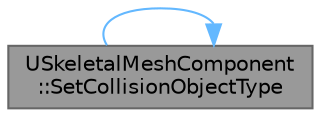 digraph "USkeletalMeshComponent::SetCollisionObjectType"
{
 // INTERACTIVE_SVG=YES
 // LATEX_PDF_SIZE
  bgcolor="transparent";
  edge [fontname=Helvetica,fontsize=10,labelfontname=Helvetica,labelfontsize=10];
  node [fontname=Helvetica,fontsize=10,shape=box,height=0.2,width=0.4];
  rankdir="RL";
  Node1 [id="Node000001",label="USkeletalMeshComponent\l::SetCollisionObjectType",height=0.2,width=0.4,color="gray40", fillcolor="grey60", style="filled", fontcolor="black",tooltip="Set the collision object type on the skeletal mesh."];
  Node1 -> Node1 [id="edge1_Node000001_Node000001",dir="back",color="steelblue1",style="solid",tooltip=" "];
}
